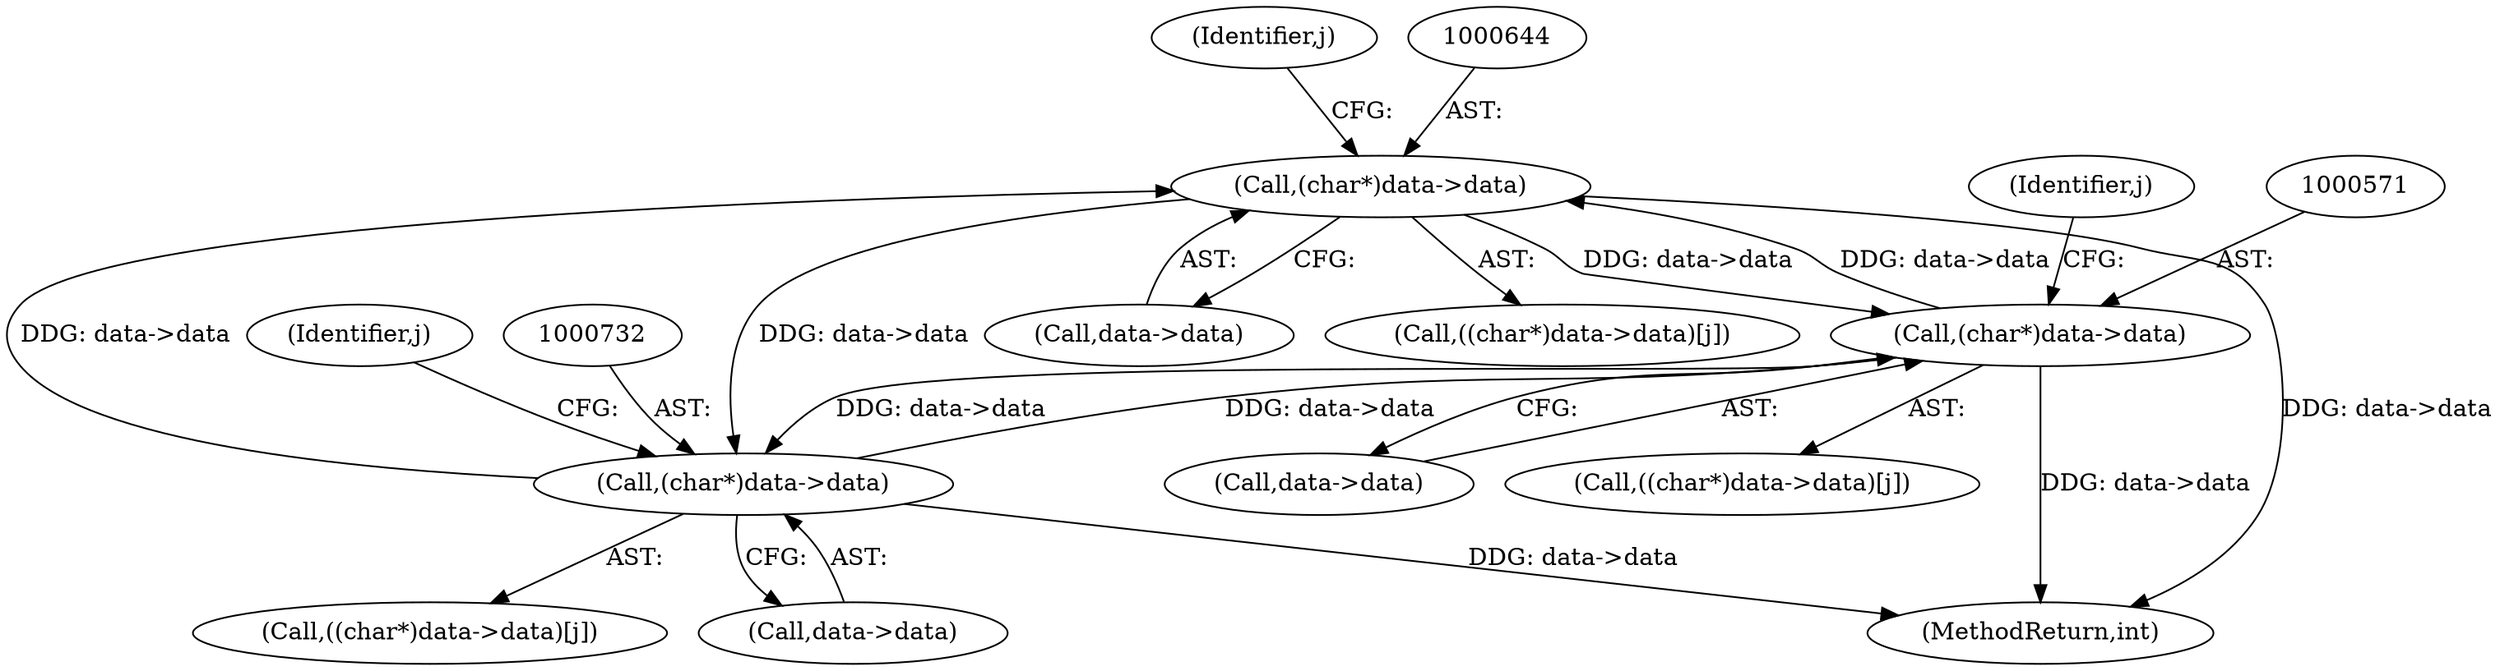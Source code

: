 digraph "0_libmysofa_d39a171e9c6a1c44dbdf43f9db6c3fbd887e38c1@pointer" {
"1000643" [label="(Call,(char*)data->data)"];
"1000570" [label="(Call,(char*)data->data)"];
"1000643" [label="(Call,(char*)data->data)"];
"1000731" [label="(Call,(char*)data->data)"];
"1000648" [label="(Identifier,j)"];
"1000570" [label="(Call,(char*)data->data)"];
"1000731" [label="(Call,(char*)data->data)"];
"1000575" [label="(Identifier,j)"];
"1000736" [label="(Identifier,j)"];
"1000730" [label="(Call,((char*)data->data)[j])"];
"1000645" [label="(Call,data->data)"];
"1000572" [label="(Call,data->data)"];
"1000643" [label="(Call,(char*)data->data)"];
"1000569" [label="(Call,((char*)data->data)[j])"];
"1000775" [label="(MethodReturn,int)"];
"1000733" [label="(Call,data->data)"];
"1000642" [label="(Call,((char*)data->data)[j])"];
"1000643" -> "1000642"  [label="AST: "];
"1000643" -> "1000645"  [label="CFG: "];
"1000644" -> "1000643"  [label="AST: "];
"1000645" -> "1000643"  [label="AST: "];
"1000648" -> "1000643"  [label="CFG: "];
"1000643" -> "1000775"  [label="DDG: data->data"];
"1000643" -> "1000570"  [label="DDG: data->data"];
"1000570" -> "1000643"  [label="DDG: data->data"];
"1000731" -> "1000643"  [label="DDG: data->data"];
"1000643" -> "1000731"  [label="DDG: data->data"];
"1000570" -> "1000569"  [label="AST: "];
"1000570" -> "1000572"  [label="CFG: "];
"1000571" -> "1000570"  [label="AST: "];
"1000572" -> "1000570"  [label="AST: "];
"1000575" -> "1000570"  [label="CFG: "];
"1000570" -> "1000775"  [label="DDG: data->data"];
"1000731" -> "1000570"  [label="DDG: data->data"];
"1000570" -> "1000731"  [label="DDG: data->data"];
"1000731" -> "1000730"  [label="AST: "];
"1000731" -> "1000733"  [label="CFG: "];
"1000732" -> "1000731"  [label="AST: "];
"1000733" -> "1000731"  [label="AST: "];
"1000736" -> "1000731"  [label="CFG: "];
"1000731" -> "1000775"  [label="DDG: data->data"];
}
